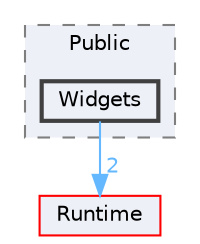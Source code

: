 digraph "Widgets"
{
 // INTERACTIVE_SVG=YES
 // LATEX_PDF_SIZE
  bgcolor="transparent";
  edge [fontname=Helvetica,fontsize=10,labelfontname=Helvetica,labelfontsize=10];
  node [fontname=Helvetica,fontsize=10,shape=box,height=0.2,width=0.4];
  compound=true
  subgraph clusterdir_beb735c3c183cccda32b4f16458f8e93 {
    graph [ bgcolor="#edf0f7", pencolor="grey50", label="Public", fontname=Helvetica,fontsize=10 style="filled,dashed", URL="dir_beb735c3c183cccda32b4f16458f8e93.html",tooltip=""]
  dir_01d5880ea9f76d027fe997ebc058f241 [label="Widgets", fillcolor="#edf0f7", color="grey25", style="filled,bold", URL="dir_01d5880ea9f76d027fe997ebc058f241.html",tooltip=""];
  }
  dir_7536b172fbd480bfd146a1b1acd6856b [label="Runtime", fillcolor="#edf0f7", color="red", style="filled", URL="dir_7536b172fbd480bfd146a1b1acd6856b.html",tooltip=""];
  dir_01d5880ea9f76d027fe997ebc058f241->dir_7536b172fbd480bfd146a1b1acd6856b [headlabel="2", labeldistance=1.5 headhref="dir_001278_000984.html" href="dir_001278_000984.html" color="steelblue1" fontcolor="steelblue1"];
}
